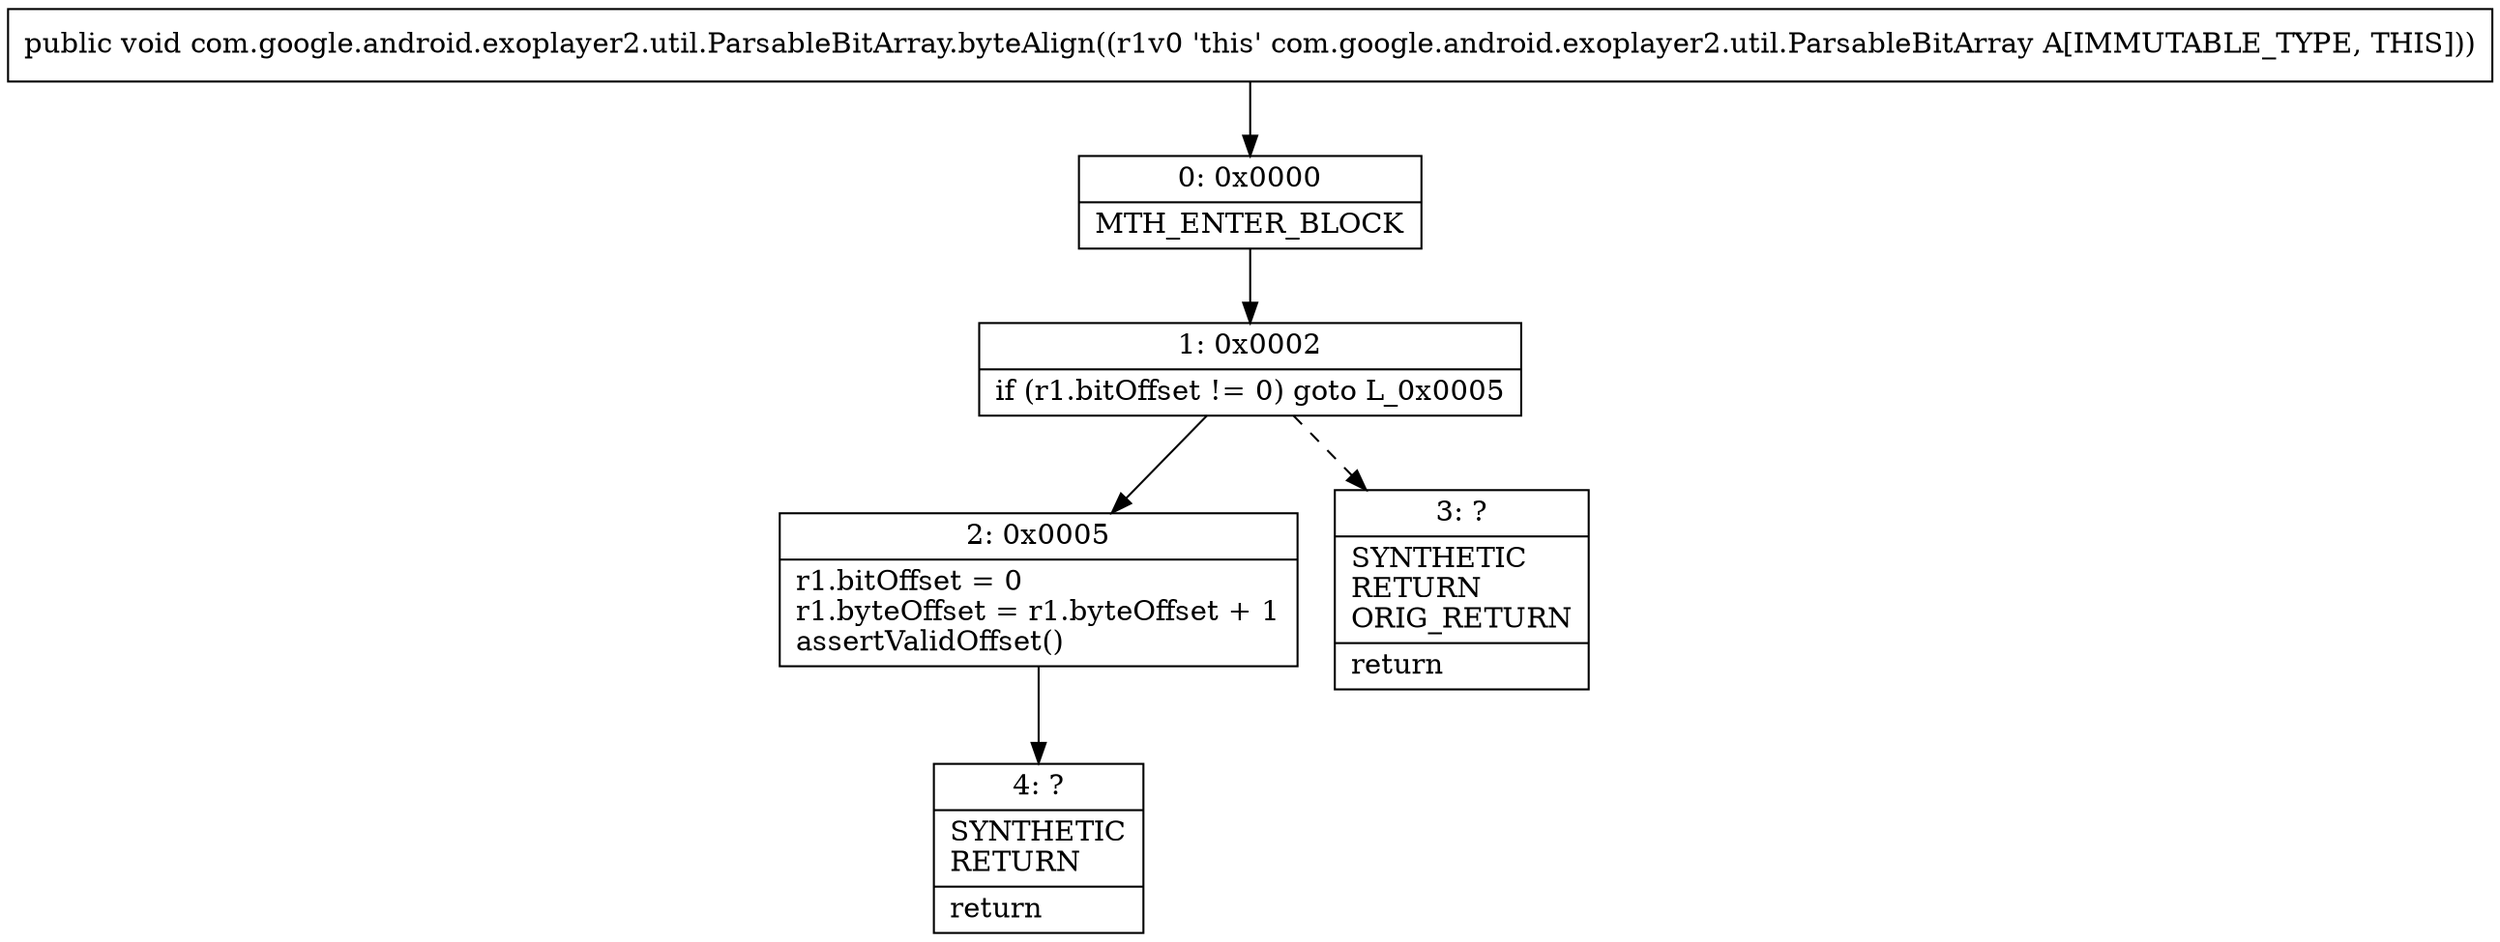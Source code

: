 digraph "CFG forcom.google.android.exoplayer2.util.ParsableBitArray.byteAlign()V" {
Node_0 [shape=record,label="{0\:\ 0x0000|MTH_ENTER_BLOCK\l}"];
Node_1 [shape=record,label="{1\:\ 0x0002|if (r1.bitOffset != 0) goto L_0x0005\l}"];
Node_2 [shape=record,label="{2\:\ 0x0005|r1.bitOffset = 0\lr1.byteOffset = r1.byteOffset + 1\lassertValidOffset()\l}"];
Node_3 [shape=record,label="{3\:\ ?|SYNTHETIC\lRETURN\lORIG_RETURN\l|return\l}"];
Node_4 [shape=record,label="{4\:\ ?|SYNTHETIC\lRETURN\l|return\l}"];
MethodNode[shape=record,label="{public void com.google.android.exoplayer2.util.ParsableBitArray.byteAlign((r1v0 'this' com.google.android.exoplayer2.util.ParsableBitArray A[IMMUTABLE_TYPE, THIS])) }"];
MethodNode -> Node_0;
Node_0 -> Node_1;
Node_1 -> Node_2;
Node_1 -> Node_3[style=dashed];
Node_2 -> Node_4;
}

